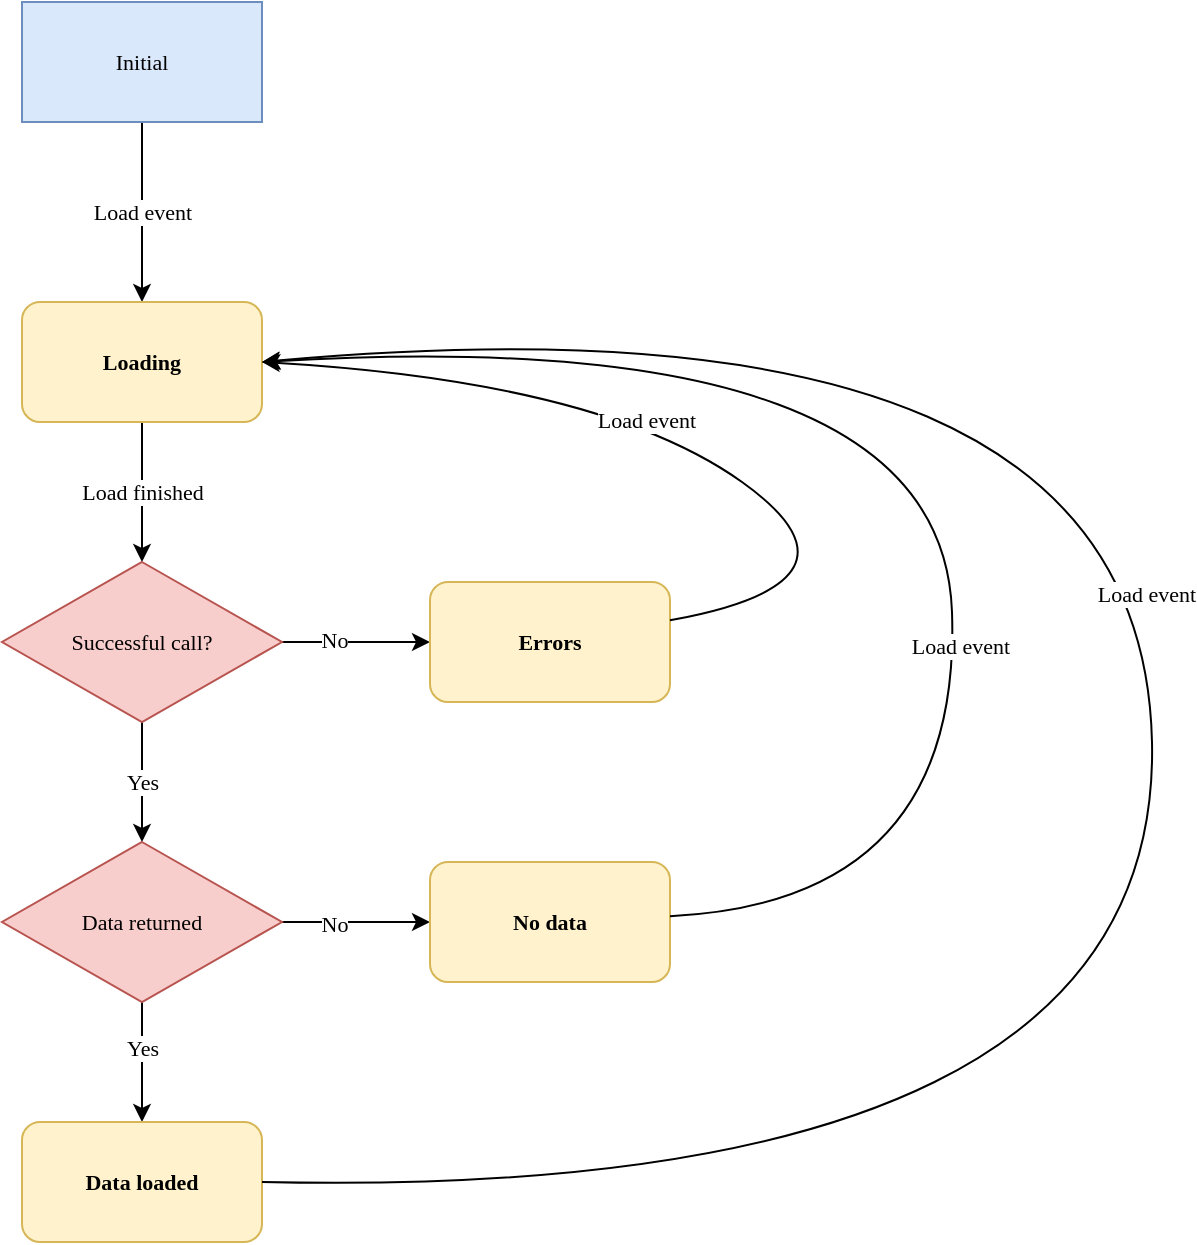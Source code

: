 <mxfile version="16.5.1" type="device"><diagram id="C5RBs43oDa-KdzZeNtuy" name="Page-1"><mxGraphModel dx="1102" dy="1025" grid="1" gridSize="10" guides="1" tooltips="1" connect="1" arrows="1" fold="1" page="1" pageScale="1" pageWidth="827" pageHeight="1169" math="0" shadow="0"><root><mxCell id="WIyWlLk6GJQsqaUBKTNV-0"/><mxCell id="WIyWlLk6GJQsqaUBKTNV-1" parent="WIyWlLk6GJQsqaUBKTNV-0"/><mxCell id="v9I7nCEXoYycDWW9rFDD-2" value="Load event" style="edgeStyle=orthogonalEdgeStyle;rounded=0;orthogonalLoop=1;jettySize=auto;html=1;fontFamily=Tahoma;fontSize=11;" edge="1" parent="WIyWlLk6GJQsqaUBKTNV-1" source="v9I7nCEXoYycDWW9rFDD-0" target="v9I7nCEXoYycDWW9rFDD-1"><mxGeometry relative="1" as="geometry"/></mxCell><mxCell id="v9I7nCEXoYycDWW9rFDD-0" value="Initial" style="rounded=0;whiteSpace=wrap;html=1;fillColor=#dae8fc;strokeColor=#6c8ebf;fontFamily=Tahoma;fontSize=11;" vertex="1" parent="WIyWlLk6GJQsqaUBKTNV-1"><mxGeometry x="90" y="160" width="120" height="60" as="geometry"/></mxCell><mxCell id="v9I7nCEXoYycDWW9rFDD-4" value="Load finished" style="edgeStyle=orthogonalEdgeStyle;rounded=0;orthogonalLoop=1;jettySize=auto;html=1;fontFamily=Tahoma;fontSize=11;" edge="1" parent="WIyWlLk6GJQsqaUBKTNV-1" source="v9I7nCEXoYycDWW9rFDD-1" target="v9I7nCEXoYycDWW9rFDD-3"><mxGeometry relative="1" as="geometry"/></mxCell><mxCell id="v9I7nCEXoYycDWW9rFDD-1" value="Loading" style="rounded=1;whiteSpace=wrap;html=1;fillColor=#fff2cc;strokeColor=#d6b656;fontFamily=Tahoma;fontSize=11;fontStyle=1" vertex="1" parent="WIyWlLk6GJQsqaUBKTNV-1"><mxGeometry x="90" y="310" width="120" height="60" as="geometry"/></mxCell><mxCell id="v9I7nCEXoYycDWW9rFDD-7" style="edgeStyle=orthogonalEdgeStyle;rounded=0;orthogonalLoop=1;jettySize=auto;html=1;entryX=0;entryY=0.5;entryDx=0;entryDy=0;fontFamily=Tahoma;fontSize=11;" edge="1" parent="WIyWlLk6GJQsqaUBKTNV-1" source="v9I7nCEXoYycDWW9rFDD-3" target="v9I7nCEXoYycDWW9rFDD-5"><mxGeometry relative="1" as="geometry"/></mxCell><mxCell id="v9I7nCEXoYycDWW9rFDD-8" value="No" style="edgeLabel;html=1;align=center;verticalAlign=middle;resizable=0;points=[];fontFamily=Tahoma;fontSize=11;" vertex="1" connectable="0" parent="v9I7nCEXoYycDWW9rFDD-7"><mxGeometry x="-0.3" y="1" relative="1" as="geometry"><mxPoint as="offset"/></mxGeometry></mxCell><mxCell id="v9I7nCEXoYycDWW9rFDD-10" value="Yes" style="edgeStyle=orthogonalEdgeStyle;rounded=0;orthogonalLoop=1;jettySize=auto;html=1;fontFamily=Tahoma;fontSize=11;" edge="1" parent="WIyWlLk6GJQsqaUBKTNV-1" source="v9I7nCEXoYycDWW9rFDD-3" target="v9I7nCEXoYycDWW9rFDD-9"><mxGeometry relative="1" as="geometry"/></mxCell><mxCell id="v9I7nCEXoYycDWW9rFDD-3" value="Successful call?" style="rhombus;whiteSpace=wrap;html=1;fillColor=#f8cecc;strokeColor=#b85450;fontFamily=Tahoma;fontSize=11;" vertex="1" parent="WIyWlLk6GJQsqaUBKTNV-1"><mxGeometry x="80" y="440" width="140" height="80" as="geometry"/></mxCell><mxCell id="v9I7nCEXoYycDWW9rFDD-5" value="Errors" style="rounded=1;whiteSpace=wrap;html=1;fillColor=#fff2cc;strokeColor=#d6b656;fontFamily=Tahoma;fontSize=11;fontStyle=1" vertex="1" parent="WIyWlLk6GJQsqaUBKTNV-1"><mxGeometry x="294" y="450" width="120" height="60" as="geometry"/></mxCell><mxCell id="v9I7nCEXoYycDWW9rFDD-12" style="edgeStyle=orthogonalEdgeStyle;rounded=0;orthogonalLoop=1;jettySize=auto;html=1;fontFamily=Tahoma;fontSize=11;" edge="1" parent="WIyWlLk6GJQsqaUBKTNV-1" source="v9I7nCEXoYycDWW9rFDD-9" target="v9I7nCEXoYycDWW9rFDD-11"><mxGeometry relative="1" as="geometry"/></mxCell><mxCell id="v9I7nCEXoYycDWW9rFDD-13" value="No" style="edgeLabel;html=1;align=center;verticalAlign=middle;resizable=0;points=[];fontFamily=Tahoma;fontSize=11;" vertex="1" connectable="0" parent="v9I7nCEXoYycDWW9rFDD-12"><mxGeometry x="-0.3" y="-1" relative="1" as="geometry"><mxPoint as="offset"/></mxGeometry></mxCell><mxCell id="v9I7nCEXoYycDWW9rFDD-15" style="edgeStyle=orthogonalEdgeStyle;rounded=0;orthogonalLoop=1;jettySize=auto;html=1;entryX=0.5;entryY=0;entryDx=0;entryDy=0;fontFamily=Tahoma;fontSize=11;" edge="1" parent="WIyWlLk6GJQsqaUBKTNV-1" source="v9I7nCEXoYycDWW9rFDD-9" target="v9I7nCEXoYycDWW9rFDD-14"><mxGeometry relative="1" as="geometry"/></mxCell><mxCell id="v9I7nCEXoYycDWW9rFDD-16" value="Yes" style="edgeLabel;html=1;align=center;verticalAlign=middle;resizable=0;points=[];fontFamily=Tahoma;fontSize=11;" vertex="1" connectable="0" parent="v9I7nCEXoYycDWW9rFDD-15"><mxGeometry x="-0.244" relative="1" as="geometry"><mxPoint as="offset"/></mxGeometry></mxCell><mxCell id="v9I7nCEXoYycDWW9rFDD-9" value="Data returned" style="rhombus;whiteSpace=wrap;html=1;fillColor=#f8cecc;strokeColor=#b85450;fontFamily=Tahoma;fontSize=11;" vertex="1" parent="WIyWlLk6GJQsqaUBKTNV-1"><mxGeometry x="80" y="580" width="140" height="80" as="geometry"/></mxCell><mxCell id="v9I7nCEXoYycDWW9rFDD-11" value="No data" style="rounded=1;whiteSpace=wrap;html=1;fillColor=#fff2cc;strokeColor=#d6b656;fontFamily=Tahoma;fontSize=11;fontStyle=1" vertex="1" parent="WIyWlLk6GJQsqaUBKTNV-1"><mxGeometry x="294" y="590" width="120" height="60" as="geometry"/></mxCell><mxCell id="v9I7nCEXoYycDWW9rFDD-14" value="Data loaded" style="rounded=1;whiteSpace=wrap;html=1;fillColor=#fff2cc;strokeColor=#d6b656;fontFamily=Tahoma;fontSize=11;fontStyle=1" vertex="1" parent="WIyWlLk6GJQsqaUBKTNV-1"><mxGeometry x="90" y="720" width="120" height="60" as="geometry"/></mxCell><mxCell id="v9I7nCEXoYycDWW9rFDD-18" value="" style="curved=1;endArrow=classic;html=1;rounded=0;exitX=1;exitY=0.5;exitDx=0;exitDy=0;entryX=1;entryY=0.5;entryDx=0;entryDy=0;fontFamily=Tahoma;fontSize=11;" edge="1" parent="WIyWlLk6GJQsqaUBKTNV-1" source="v9I7nCEXoYycDWW9rFDD-14" target="v9I7nCEXoYycDWW9rFDD-1"><mxGeometry width="50" height="50" relative="1" as="geometry"><mxPoint x="390" y="540" as="sourcePoint"/><mxPoint x="440" y="490" as="targetPoint"/><Array as="points"><mxPoint x="660" y="760"/><mxPoint x="650" y="300"/></Array></mxGeometry></mxCell><mxCell id="v9I7nCEXoYycDWW9rFDD-19" value="Load event" style="edgeLabel;html=1;align=center;verticalAlign=middle;resizable=0;points=[];fontFamily=Tahoma;fontSize=11;" vertex="1" connectable="0" parent="v9I7nCEXoYycDWW9rFDD-18"><mxGeometry x="0.115" y="2" relative="1" as="geometry"><mxPoint as="offset"/></mxGeometry></mxCell><mxCell id="v9I7nCEXoYycDWW9rFDD-20" value="" style="curved=1;endArrow=classic;html=1;rounded=0;entryX=1;entryY=0.5;entryDx=0;entryDy=0;fontFamily=Tahoma;fontSize=11;" edge="1" parent="WIyWlLk6GJQsqaUBKTNV-1" source="v9I7nCEXoYycDWW9rFDD-11" target="v9I7nCEXoYycDWW9rFDD-1"><mxGeometry width="50" height="50" relative="1" as="geometry"><mxPoint x="480" y="620" as="sourcePoint"/><mxPoint x="470" y="160" as="targetPoint"/><Array as="points"><mxPoint x="560" y="610"/><mxPoint x="550" y="320"/></Array></mxGeometry></mxCell><mxCell id="v9I7nCEXoYycDWW9rFDD-24" value="Load event" style="edgeLabel;html=1;align=center;verticalAlign=middle;resizable=0;points=[];fontFamily=Tahoma;fontSize=11;" vertex="1" connectable="0" parent="v9I7nCEXoYycDWW9rFDD-20"><mxGeometry x="-0.294" y="-3" relative="1" as="geometry"><mxPoint as="offset"/></mxGeometry></mxCell><mxCell id="v9I7nCEXoYycDWW9rFDD-22" value="" style="curved=1;endArrow=classic;html=1;rounded=0;entryX=1;entryY=0.5;entryDx=0;entryDy=0;fontFamily=Tahoma;fontSize=11;" edge="1" parent="WIyWlLk6GJQsqaUBKTNV-1" source="v9I7nCEXoYycDWW9rFDD-5" target="v9I7nCEXoYycDWW9rFDD-1"><mxGeometry width="50" height="50" relative="1" as="geometry"><mxPoint x="460" y="485.2" as="sourcePoint"/><mxPoint x="230" y="180" as="targetPoint"/><Array as="points"><mxPoint x="520" y="450"/><mxPoint x="380" y="350"/></Array></mxGeometry></mxCell><mxCell id="v9I7nCEXoYycDWW9rFDD-23" value="Load event" style="edgeLabel;html=1;align=center;verticalAlign=middle;resizable=0;points=[];fontFamily=Tahoma;fontSize=11;" vertex="1" connectable="0" parent="v9I7nCEXoYycDWW9rFDD-22"><mxGeometry x="0.115" y="2" relative="1" as="geometry"><mxPoint as="offset"/></mxGeometry></mxCell></root></mxGraphModel></diagram></mxfile>